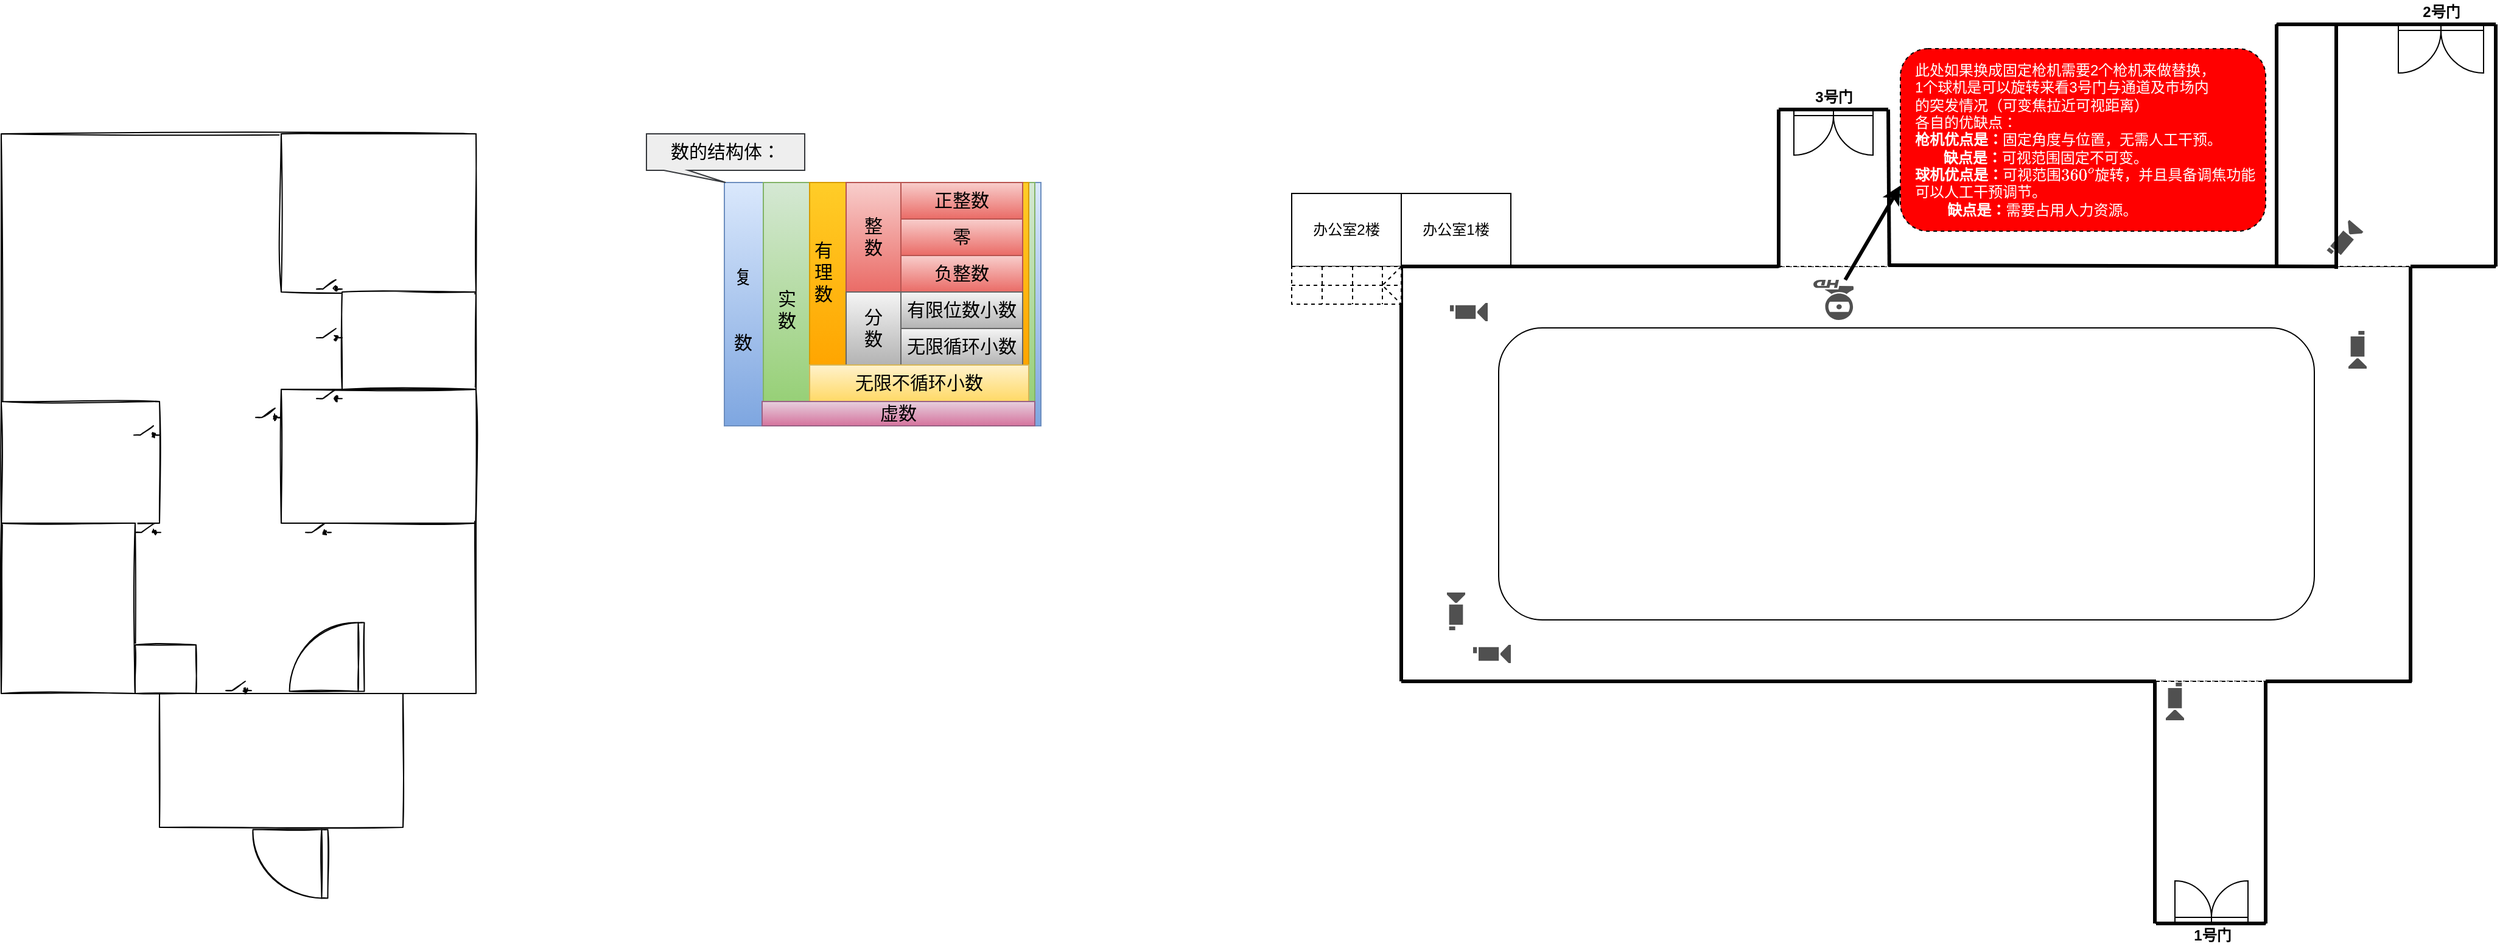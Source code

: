 <mxfile version="15.5.4" type="github">
  <diagram id="6fCMi_AuG_LNMehQtOvi" name="第 1 页">
    <mxGraphModel dx="2674" dy="1606" grid="1" gridSize="10" guides="1" tooltips="1" connect="1" arrows="1" fold="1" page="0" pageScale="1" pageWidth="827" pageHeight="1169" math="1" shadow="0">
      <root>
        <mxCell id="0" />
        <mxCell id="1" parent="0" />
        <mxCell id="gwxJEuXygE5C3Cj5OGOI-29" value="" style="group" parent="1" vertex="1" connectable="0">
          <mxGeometry x="-270" y="-340" width="324" height="240" as="geometry" />
        </mxCell>
        <mxCell id="gwxJEuXygE5C3Cj5OGOI-26" value="" style="rounded=0;whiteSpace=wrap;html=1;sketch=0;hachureGap=4;pointerEvents=0;fontFamily=Architects Daughter;fontSource=https%3A%2F%2Ffonts.googleapis.com%2Fcss%3Ffamily%3DArchitects%2BDaughter;fontSize=15;fillColor=#dae8fc;gradientColor=#7ea6e0;strokeColor=#6c8ebf;" parent="gwxJEuXygE5C3Cj5OGOI-29" vertex="1">
          <mxGeometry x="64" y="40" width="260" height="200" as="geometry" />
        </mxCell>
        <mxCell id="gwxJEuXygE5C3Cj5OGOI-23" value="" style="rounded=0;whiteSpace=wrap;html=1;sketch=0;hachureGap=4;pointerEvents=0;fontFamily=Architects Daughter;fontSource=https%3A%2F%2Ffonts.googleapis.com%2Fcss%3Ffamily%3DArchitects%2BDaughter;fontSize=15;fillColor=#d5e8d4;gradientColor=#97d077;strokeColor=#82b366;" parent="gwxJEuXygE5C3Cj5OGOI-29" vertex="1">
          <mxGeometry x="96" y="40" width="223" height="180" as="geometry" />
        </mxCell>
        <mxCell id="gwxJEuXygE5C3Cj5OGOI-20" value="" style="rounded=0;whiteSpace=wrap;html=1;sketch=0;hachureGap=4;pointerEvents=0;fontFamily=Architects Daughter;fontSource=https%3A%2F%2Ffonts.googleapis.com%2Fcss%3Ffamily%3DArchitects%2BDaughter;fontSize=15;fillColor=#ffcd28;gradientColor=#ffa500;strokeColor=#d79b00;" parent="gwxJEuXygE5C3Cj5OGOI-29" vertex="1">
          <mxGeometry x="134" y="40" width="180" height="150" as="geometry" />
        </mxCell>
        <mxCell id="gwxJEuXygE5C3Cj5OGOI-13" value="&lt;span&gt;正整数&lt;/span&gt;" style="rounded=0;whiteSpace=wrap;html=1;sketch=0;hachureGap=4;pointerEvents=0;fontFamily=Architects Daughter;fontSource=https%3A%2F%2Ffonts.googleapis.com%2Fcss%3Ffamily%3DArchitects%2BDaughter;fontSize=15;fillColor=#f8cecc;gradientColor=#ea6b66;strokeColor=#b85450;" parent="gwxJEuXygE5C3Cj5OGOI-29" vertex="1">
          <mxGeometry x="209" y="40" width="100" height="30" as="geometry" />
        </mxCell>
        <mxCell id="gwxJEuXygE5C3Cj5OGOI-14" value="&lt;span&gt;零&lt;/span&gt;" style="rounded=0;whiteSpace=wrap;html=1;sketch=0;hachureGap=4;pointerEvents=0;fontFamily=Architects Daughter;fontSource=https%3A%2F%2Ffonts.googleapis.com%2Fcss%3Ffamily%3DArchitects%2BDaughter;fontSize=15;fillColor=#f8cecc;gradientColor=#ea6b66;strokeColor=#b85450;" parent="gwxJEuXygE5C3Cj5OGOI-29" vertex="1">
          <mxGeometry x="209" y="70" width="100" height="30" as="geometry" />
        </mxCell>
        <mxCell id="gwxJEuXygE5C3Cj5OGOI-15" value="&lt;span&gt;负整数&lt;/span&gt;" style="rounded=0;whiteSpace=wrap;html=1;sketch=0;hachureGap=4;pointerEvents=0;fontFamily=Architects Daughter;fontSource=https%3A%2F%2Ffonts.googleapis.com%2Fcss%3Ffamily%3DArchitects%2BDaughter;fontSize=15;fillColor=#f8cecc;gradientColor=#ea6b66;strokeColor=#b85450;" parent="gwxJEuXygE5C3Cj5OGOI-29" vertex="1">
          <mxGeometry x="209" y="100" width="100" height="30" as="geometry" />
        </mxCell>
        <mxCell id="gwxJEuXygE5C3Cj5OGOI-16" value="整&lt;br&gt;数" style="rounded=0;whiteSpace=wrap;html=1;sketch=0;hachureGap=4;pointerEvents=0;fontFamily=Architects Daughter;fontSource=https%3A%2F%2Ffonts.googleapis.com%2Fcss%3Ffamily%3DArchitects%2BDaughter;fontSize=15;fillColor=#f8cecc;gradientColor=#ea6b66;strokeColor=#b85450;" parent="gwxJEuXygE5C3Cj5OGOI-29" vertex="1">
          <mxGeometry x="164" y="40" width="45" height="90" as="geometry" />
        </mxCell>
        <mxCell id="gwxJEuXygE5C3Cj5OGOI-17" value="&lt;span&gt;有限位数小数&lt;/span&gt;" style="rounded=0;whiteSpace=wrap;html=1;sketch=0;hachureGap=4;pointerEvents=0;fontFamily=Architects Daughter;fontSource=https%3A%2F%2Ffonts.googleapis.com%2Fcss%3Ffamily%3DArchitects%2BDaughter;fontSize=15;fillColor=#f5f5f5;gradientColor=#b3b3b3;strokeColor=#666666;" parent="gwxJEuXygE5C3Cj5OGOI-29" vertex="1">
          <mxGeometry x="209" y="130" width="100" height="30" as="geometry" />
        </mxCell>
        <mxCell id="gwxJEuXygE5C3Cj5OGOI-18" value="&lt;span&gt;无限循环小数&lt;/span&gt;" style="rounded=0;whiteSpace=wrap;html=1;sketch=0;hachureGap=4;pointerEvents=0;fontFamily=Architects Daughter;fontSource=https%3A%2F%2Ffonts.googleapis.com%2Fcss%3Ffamily%3DArchitects%2BDaughter;fontSize=15;fillColor=#f5f5f5;gradientColor=#b3b3b3;strokeColor=#666666;" parent="gwxJEuXygE5C3Cj5OGOI-29" vertex="1">
          <mxGeometry x="209" y="160" width="100" height="30" as="geometry" />
        </mxCell>
        <mxCell id="gwxJEuXygE5C3Cj5OGOI-19" value="分&lt;br&gt;数" style="rounded=0;whiteSpace=wrap;html=1;sketch=0;hachureGap=4;pointerEvents=0;fontFamily=Architects Daughter;fontSource=https%3A%2F%2Ffonts.googleapis.com%2Fcss%3Ffamily%3DArchitects%2BDaughter;fontSize=15;fillColor=#f5f5f5;gradientColor=#b3b3b3;strokeColor=#666666;" parent="gwxJEuXygE5C3Cj5OGOI-29" vertex="1">
          <mxGeometry x="164" y="130" width="45" height="60" as="geometry" />
        </mxCell>
        <mxCell id="gwxJEuXygE5C3Cj5OGOI-21" value="无限不循环小数" style="rounded=0;whiteSpace=wrap;html=1;sketch=0;hachureGap=4;pointerEvents=0;fontFamily=Architects Daughter;fontSource=https%3A%2F%2Ffonts.googleapis.com%2Fcss%3Ffamily%3DArchitects%2BDaughter;fontSize=15;fillColor=#fff2cc;gradientColor=#ffd966;strokeColor=#d6b656;" parent="gwxJEuXygE5C3Cj5OGOI-29" vertex="1">
          <mxGeometry x="134" y="190" width="180" height="30" as="geometry" />
        </mxCell>
        <mxCell id="gwxJEuXygE5C3Cj5OGOI-22" value="&lt;span&gt;有&lt;/span&gt;&lt;br&gt;&lt;span&gt;理&lt;/span&gt;&lt;br&gt;&lt;span&gt;数&lt;/span&gt;" style="text;html=1;align=center;verticalAlign=middle;resizable=0;points=[];autosize=1;strokeColor=none;fillColor=none;sketch=0;hachureGap=4;pointerEvents=0;fontFamily=Architects Daughter;fontSource=https%3A%2F%2Ffonts.googleapis.com%2Fcss%3Ffamily%3DArchitects%2BDaughter;fontSize=15;" parent="gwxJEuXygE5C3Cj5OGOI-29" vertex="1">
          <mxGeometry x="130" y="84" width="30" height="60" as="geometry" />
        </mxCell>
        <mxCell id="gwxJEuXygE5C3Cj5OGOI-24" value="实&lt;br&gt;数" style="text;html=1;align=center;verticalAlign=middle;resizable=0;points=[];autosize=1;strokeColor=none;fillColor=none;sketch=0;hachureGap=4;pointerEvents=0;fontFamily=Architects Daughter;fontSource=https%3A%2F%2Ffonts.googleapis.com%2Fcss%3Ffamily%3DArchitects%2BDaughter;fontSize=15;" parent="gwxJEuXygE5C3Cj5OGOI-29" vertex="1">
          <mxGeometry x="100" y="125" width="30" height="40" as="geometry" />
        </mxCell>
        <mxCell id="gwxJEuXygE5C3Cj5OGOI-25" value="虚数" style="rounded=0;whiteSpace=wrap;html=1;sketch=0;hachureGap=4;pointerEvents=0;fontFamily=Architects Daughter;fontSource=https%3A%2F%2Ffonts.googleapis.com%2Fcss%3Ffamily%3DArchitects%2BDaughter;fontSize=15;fillColor=#e6d0de;gradientColor=#d5739d;strokeColor=#996185;" parent="gwxJEuXygE5C3Cj5OGOI-29" vertex="1">
          <mxGeometry x="95" y="220" width="224" height="20" as="geometry" />
        </mxCell>
        <mxCell id="gwxJEuXygE5C3Cj5OGOI-27" value="复&lt;br&gt;&lt;br&gt;&lt;br&gt;数" style="text;html=1;align=center;verticalAlign=middle;resizable=0;points=[];autosize=1;strokeColor=none;fillColor=none;sketch=0;hachureGap=4;pointerEvents=0;fontFamily=Architects Daughter;fontSource=https%3A%2F%2Ffonts.googleapis.com%2Fcss%3Ffamily%3DArchitects%2BDaughter;fontSize=15;" parent="gwxJEuXygE5C3Cj5OGOI-29" vertex="1">
          <mxGeometry x="64" y="105" width="30" height="80" as="geometry" />
        </mxCell>
        <mxCell id="gwxJEuXygE5C3Cj5OGOI-28" value="数的结构体：" style="shape=callout;whiteSpace=wrap;html=1;perimeter=calloutPerimeter;sketch=0;hachureGap=4;pointerEvents=0;fontFamily=Architects Daughter;fontSource=https%3A%2F%2Ffonts.googleapis.com%2Fcss%3Ffamily%3DArchitects%2BDaughter;fontSize=15;base=20;position2=0.5;size=10;position=0.11;fillColor=#eeeeee;strokeColor=#36393d;" parent="gwxJEuXygE5C3Cj5OGOI-29" vertex="1">
          <mxGeometry width="130" height="40" as="geometry" />
        </mxCell>
        <mxCell id="jx0e_fa2YBnNlaGwV93j-1" value="" style="rounded=0;whiteSpace=wrap;html=1;sketch=1;hachureGap=4;pointerEvents=0;fontFamily=Architects Daughter;fontSource=https%3A%2F%2Ffonts.googleapis.com%2Fcss%3Ffamily%3DArchitects%2BDaughter;fontSize=20;fillColor=default;strokeColor=default;fontColor=default;" parent="1" vertex="1">
          <mxGeometry x="-800" y="-340" width="390" height="460" as="geometry" />
        </mxCell>
        <mxCell id="jx0e_fa2YBnNlaGwV93j-2" value="" style="rounded=0;whiteSpace=wrap;html=1;sketch=1;hachureGap=4;pointerEvents=0;fontFamily=Architects Daughter;fontSource=https%3A%2F%2Ffonts.googleapis.com%2Fcss%3Ffamily%3DArchitects%2BDaughter;fontSize=20;fontColor=default;strokeColor=default;fillColor=default;" parent="1" vertex="1">
          <mxGeometry x="-670" y="120" width="200" height="110" as="geometry" />
        </mxCell>
        <mxCell id="jx0e_fa2YBnNlaGwV93j-4" value="" style="rounded=0;whiteSpace=wrap;html=1;sketch=1;hachureGap=4;pointerEvents=0;fontFamily=Architects Daughter;fontSource=https%3A%2F%2Ffonts.googleapis.com%2Fcss%3Ffamily%3DArchitects%2BDaughter;fontSize=20;fontColor=default;strokeColor=default;fillColor=default;" parent="1" vertex="1">
          <mxGeometry x="-800" y="-120" width="130" height="100" as="geometry" />
        </mxCell>
        <mxCell id="jx0e_fa2YBnNlaGwV93j-5" value="" style="rounded=0;whiteSpace=wrap;html=1;sketch=1;hachureGap=4;pointerEvents=0;fontFamily=Architects Daughter;fontSource=https%3A%2F%2Ffonts.googleapis.com%2Fcss%3Ffamily%3DArchitects%2BDaughter;fontSize=20;fontColor=default;strokeColor=default;fillColor=default;" parent="1" vertex="1">
          <mxGeometry x="-570" y="-130" width="160" height="110" as="geometry" />
        </mxCell>
        <mxCell id="jx0e_fa2YBnNlaGwV93j-6" value="" style="rounded=0;whiteSpace=wrap;html=1;sketch=1;hachureGap=4;pointerEvents=0;fontFamily=Architects Daughter;fontSource=https%3A%2F%2Ffonts.googleapis.com%2Fcss%3Ffamily%3DArchitects%2BDaughter;fontSize=20;fontColor=default;strokeColor=default;fillColor=default;" parent="1" vertex="1">
          <mxGeometry x="-570" y="-340" width="160" height="130" as="geometry" />
        </mxCell>
        <mxCell id="jx0e_fa2YBnNlaGwV93j-7" value="" style="rounded=0;whiteSpace=wrap;html=1;sketch=1;hachureGap=4;pointerEvents=0;fontFamily=Architects Daughter;fontSource=https%3A%2F%2Ffonts.googleapis.com%2Fcss%3Ffamily%3DArchitects%2BDaughter;fontSize=20;fontColor=default;strokeColor=default;fillColor=default;" parent="1" vertex="1">
          <mxGeometry x="-520" y="-210" width="110" height="80" as="geometry" />
        </mxCell>
        <mxCell id="jx0e_fa2YBnNlaGwV93j-8" value="" style="rounded=0;whiteSpace=wrap;html=1;sketch=1;hachureGap=4;pointerEvents=0;fontFamily=Architects Daughter;fontSource=https%3A%2F%2Ffonts.googleapis.com%2Fcss%3Ffamily%3DArchitects%2BDaughter;fontSize=20;fontColor=default;strokeColor=default;fillColor=default;" parent="1" vertex="1">
          <mxGeometry x="-800" y="-20" width="110" height="140" as="geometry" />
        </mxCell>
        <mxCell id="jx0e_fa2YBnNlaGwV93j-9" value="" style="verticalLabelPosition=bottom;html=1;verticalAlign=top;align=center;shape=mxgraph.floorplan.doorRight;aspect=fixed;sketch=1;hachureGap=4;pointerEvents=0;fontFamily=Architects Daughter;fontSource=https%3A%2F%2Ffonts.googleapis.com%2Fcss%3Ffamily%3DArchitects%2BDaughter;fontSize=20;fontColor=default;strokeColor=default;fillColor=default;rotation=90;flipV=0;flipH=1;" parent="1" vertex="1">
          <mxGeometry x="-590" y="230" width="56.47" height="60" as="geometry" />
        </mxCell>
        <mxCell id="jx0e_fa2YBnNlaGwV93j-10" value="" style="verticalLabelPosition=bottom;html=1;verticalAlign=top;align=center;shape=mxgraph.floorplan.doorRight;aspect=fixed;sketch=1;hachureGap=4;pointerEvents=0;fontFamily=Architects Daughter;fontSource=https%3A%2F%2Ffonts.googleapis.com%2Fcss%3Ffamily%3DArchitects%2BDaughter;fontSize=20;fontColor=default;strokeColor=default;fillColor=default;rotation=90;flipV=0;flipH=0;" parent="1" vertex="1">
          <mxGeometry x="-560" y="60" width="56.47" height="60" as="geometry" />
        </mxCell>
        <mxCell id="jx0e_fa2YBnNlaGwV93j-12" value="" style="rounded=0;whiteSpace=wrap;html=1;sketch=1;hachureGap=4;pointerEvents=0;fontFamily=Architects Daughter;fontSource=https%3A%2F%2Ffonts.googleapis.com%2Fcss%3Ffamily%3DArchitects%2BDaughter;fontSize=20;fontColor=default;strokeColor=default;fillColor=default;" parent="1" vertex="1">
          <mxGeometry x="-690" y="80" width="50" height="40" as="geometry" />
        </mxCell>
        <mxCell id="jx0e_fa2YBnNlaGwV93j-13" value="" style="pointerEvents=1;verticalLabelPosition=bottom;shadow=0;dashed=0;align=center;html=1;verticalAlign=top;shape=mxgraph.electrical.electro-mechanical.switch_disconnector;sketch=1;hachureGap=4;fontFamily=Architects Daughter;fontSource=https%3A%2F%2Ffonts.googleapis.com%2Fcss%3Ffamily%3DArchitects%2BDaughter;fontSize=20;fontColor=default;strokeColor=default;fillColor=default;" parent="1" vertex="1">
          <mxGeometry x="-591" y="-114.5" width="21" height="9" as="geometry" />
        </mxCell>
        <mxCell id="jx0e_fa2YBnNlaGwV93j-14" value="" style="pointerEvents=1;verticalLabelPosition=bottom;shadow=0;dashed=0;align=center;html=1;verticalAlign=top;shape=mxgraph.electrical.electro-mechanical.switch_disconnector;sketch=1;hachureGap=4;fontFamily=Architects Daughter;fontSource=https%3A%2F%2Ffonts.googleapis.com%2Fcss%3Ffamily%3DArchitects%2BDaughter;fontSize=20;fontColor=default;strokeColor=default;fillColor=default;" parent="1" vertex="1">
          <mxGeometry x="-550" y="-20" width="21" height="9" as="geometry" />
        </mxCell>
        <mxCell id="jx0e_fa2YBnNlaGwV93j-15" value="" style="pointerEvents=1;verticalLabelPosition=bottom;shadow=0;dashed=0;align=center;html=1;verticalAlign=top;shape=mxgraph.electrical.electro-mechanical.switch_disconnector;sketch=1;hachureGap=4;fontFamily=Architects Daughter;fontSource=https%3A%2F%2Ffonts.googleapis.com%2Fcss%3Ffamily%3DArchitects%2BDaughter;fontSize=20;fontColor=default;strokeColor=default;fillColor=default;" parent="1" vertex="1">
          <mxGeometry x="-690" y="-20" width="21" height="9" as="geometry" />
        </mxCell>
        <mxCell id="jx0e_fa2YBnNlaGwV93j-16" value="" style="pointerEvents=1;verticalLabelPosition=bottom;shadow=0;dashed=0;align=center;html=1;verticalAlign=top;shape=mxgraph.electrical.electro-mechanical.switch_disconnector;sketch=1;hachureGap=4;fontFamily=Architects Daughter;fontSource=https%3A%2F%2Ffonts.googleapis.com%2Fcss%3Ffamily%3DArchitects%2BDaughter;fontSize=20;fontColor=default;strokeColor=default;fillColor=default;" parent="1" vertex="1">
          <mxGeometry x="-615.5" y="110" width="21" height="9" as="geometry" />
        </mxCell>
        <mxCell id="jx0e_fa2YBnNlaGwV93j-18" value="" style="pointerEvents=1;verticalLabelPosition=bottom;shadow=0;dashed=0;align=center;html=1;verticalAlign=top;shape=mxgraph.electrical.electro-mechanical.switch_disconnector;sketch=1;hachureGap=4;fontFamily=Architects Daughter;fontSource=https%3A%2F%2Ffonts.googleapis.com%2Fcss%3Ffamily%3DArchitects%2BDaughter;fontSize=20;fontColor=default;strokeColor=default;fillColor=default;" parent="1" vertex="1">
          <mxGeometry x="-541" y="-220" width="21" height="9" as="geometry" />
        </mxCell>
        <mxCell id="jx0e_fa2YBnNlaGwV93j-19" value="" style="pointerEvents=1;verticalLabelPosition=bottom;shadow=0;dashed=0;align=center;html=1;verticalAlign=top;shape=mxgraph.electrical.electro-mechanical.switch_disconnector;sketch=1;hachureGap=4;fontFamily=Architects Daughter;fontSource=https%3A%2F%2Ffonts.googleapis.com%2Fcss%3Ffamily%3DArchitects%2BDaughter;fontSize=20;fontColor=default;strokeColor=default;fillColor=default;" parent="1" vertex="1">
          <mxGeometry x="-541" y="-130" width="21" height="9" as="geometry" />
        </mxCell>
        <mxCell id="jx0e_fa2YBnNlaGwV93j-20" value="" style="pointerEvents=1;verticalLabelPosition=bottom;shadow=0;dashed=0;align=center;html=1;verticalAlign=top;shape=mxgraph.electrical.electro-mechanical.switch_disconnector;sketch=1;hachureGap=4;fontFamily=Architects Daughter;fontSource=https%3A%2F%2Ffonts.googleapis.com%2Fcss%3Ffamily%3DArchitects%2BDaughter;fontSize=20;fontColor=default;strokeColor=default;fillColor=default;" parent="1" vertex="1">
          <mxGeometry x="-541" y="-180" width="21" height="9" as="geometry" />
        </mxCell>
        <mxCell id="jx0e_fa2YBnNlaGwV93j-21" value="" style="pointerEvents=1;verticalLabelPosition=bottom;shadow=0;dashed=0;align=center;html=1;verticalAlign=top;shape=mxgraph.electrical.electro-mechanical.switch_disconnector;sketch=1;hachureGap=4;fontFamily=Architects Daughter;fontSource=https%3A%2F%2Ffonts.googleapis.com%2Fcss%3Ffamily%3DArchitects%2BDaughter;fontSize=20;fontColor=default;strokeColor=default;fillColor=default;" parent="1" vertex="1">
          <mxGeometry x="-691" y="-100" width="21" height="9" as="geometry" />
        </mxCell>
        <mxCell id="Y5GdB780C8dfaHOP3ptr-1" value="办公室1楼" style="rounded=0;whiteSpace=wrap;html=1;" vertex="1" parent="1">
          <mxGeometry x="350" y="-291" width="90" height="60" as="geometry" />
        </mxCell>
        <mxCell id="Y5GdB780C8dfaHOP3ptr-2" value="" style="rounded=0;whiteSpace=wrap;html=1;dashed=1;" vertex="1" parent="1">
          <mxGeometry x="350" y="-231" width="830" height="341" as="geometry" />
        </mxCell>
        <mxCell id="Y5GdB780C8dfaHOP3ptr-3" value="办公室2楼" style="rounded=0;whiteSpace=wrap;html=1;" vertex="1" parent="1">
          <mxGeometry x="260" y="-291" width="90" height="60" as="geometry" />
        </mxCell>
        <mxCell id="Y5GdB780C8dfaHOP3ptr-4" value="" style="rounded=0;whiteSpace=wrap;html=1;dashed=1;" vertex="1" parent="1">
          <mxGeometry x="660" y="-360" width="90" height="129" as="geometry" />
        </mxCell>
        <mxCell id="Y5GdB780C8dfaHOP3ptr-5" value="" style="rounded=1;whiteSpace=wrap;html=1;" vertex="1" parent="1">
          <mxGeometry x="430" y="-180.5" width="670" height="240" as="geometry" />
        </mxCell>
        <mxCell id="Y5GdB780C8dfaHOP3ptr-6" value="" style="sketch=0;pointerEvents=1;shadow=0;dashed=0;html=1;strokeColor=none;fillColor=#505050;labelPosition=center;verticalLabelPosition=bottom;verticalAlign=top;outlineConnect=0;align=center;shape=mxgraph.office.devices.video_camera;" vertex="1" parent="1">
          <mxGeometry x="409" y="80" width="31" height="15" as="geometry" />
        </mxCell>
        <mxCell id="Y5GdB780C8dfaHOP3ptr-7" value="" style="sketch=0;pointerEvents=1;shadow=0;dashed=0;html=1;strokeColor=none;fillColor=#505050;labelPosition=center;verticalLabelPosition=bottom;verticalAlign=top;outlineConnect=0;align=center;shape=mxgraph.office.devices.video_camera;rotation=-90;" vertex="1" parent="1">
          <mxGeometry x="379.5" y="45" width="31" height="15" as="geometry" />
        </mxCell>
        <mxCell id="Y5GdB780C8dfaHOP3ptr-8" value="" style="sketch=0;pointerEvents=1;shadow=0;dashed=0;html=1;strokeColor=none;fillColor=#505050;labelPosition=center;verticalLabelPosition=bottom;verticalAlign=top;outlineConnect=0;align=center;shape=mxgraph.office.devices.video_camera;" vertex="1" parent="1">
          <mxGeometry x="390" y="-201" width="31" height="15" as="geometry" />
        </mxCell>
        <mxCell id="Y5GdB780C8dfaHOP3ptr-9" value="" style="sketch=0;pointerEvents=1;shadow=0;dashed=0;html=1;strokeColor=none;fillColor=#505050;labelPosition=center;verticalLabelPosition=bottom;verticalAlign=top;outlineConnect=0;align=center;shape=mxgraph.office.devices.video_camera;rotation=90;" vertex="1" parent="1">
          <mxGeometry x="1120" y="-170" width="31" height="15" as="geometry" />
        </mxCell>
        <mxCell id="Y5GdB780C8dfaHOP3ptr-10" value="" style="verticalLabelPosition=bottom;html=1;verticalAlign=top;align=center;shape=mxgraph.floorplan.doorUneven;dx=0.5;" vertex="1" parent="1">
          <mxGeometry x="672.5" y="-360" width="65" height="50" as="geometry" />
        </mxCell>
        <mxCell id="Y5GdB780C8dfaHOP3ptr-11" value="" style="rounded=0;whiteSpace=wrap;html=1;dashed=1;" vertex="1" parent="1">
          <mxGeometry x="1069" y="-430" width="180" height="199" as="geometry" />
        </mxCell>
        <mxCell id="Y5GdB780C8dfaHOP3ptr-12" value="" style="verticalLabelPosition=bottom;html=1;verticalAlign=top;align=center;shape=mxgraph.floorplan.doorUneven;dx=0.5;" vertex="1" parent="1">
          <mxGeometry x="1169" y="-430" width="70" height="30" as="geometry" />
        </mxCell>
        <mxCell id="Y5GdB780C8dfaHOP3ptr-13" value="" style="rounded=0;whiteSpace=wrap;html=1;" vertex="1" parent="1">
          <mxGeometry x="1069" y="-430" width="50" height="199" as="geometry" />
        </mxCell>
        <mxCell id="Y5GdB780C8dfaHOP3ptr-14" value="" style="sketch=0;pointerEvents=1;shadow=0;dashed=0;html=1;strokeColor=none;fillColor=#505050;labelPosition=center;verticalLabelPosition=bottom;verticalAlign=top;outlineConnect=0;align=center;shape=mxgraph.office.devices.video_camera;rotation=-50;" vertex="1" parent="1">
          <mxGeometry x="1109" y="-260" width="31" height="15" as="geometry" />
        </mxCell>
        <mxCell id="Y5GdB780C8dfaHOP3ptr-16" value="" style="rounded=0;whiteSpace=wrap;html=1;dashed=1;" vertex="1" parent="1">
          <mxGeometry x="970" y="110" width="90" height="199" as="geometry" />
        </mxCell>
        <mxCell id="Y5GdB780C8dfaHOP3ptr-17" value="" style="verticalLabelPosition=bottom;html=1;verticalAlign=top;align=center;shape=mxgraph.floorplan.doorUneven;dx=0.5;rotation=-180;" vertex="1" parent="1">
          <mxGeometry x="985.5" y="288" width="60" height="21" as="geometry" />
        </mxCell>
        <mxCell id="Y5GdB780C8dfaHOP3ptr-18" value="" style="sketch=0;pointerEvents=1;shadow=0;dashed=0;html=1;strokeColor=none;fillColor=#505050;labelPosition=center;verticalLabelPosition=bottom;verticalAlign=top;outlineConnect=0;align=center;shape=mxgraph.office.devices.video_camera;rotation=90;" vertex="1" parent="1">
          <mxGeometry x="970" y="119" width="31" height="15" as="geometry" />
        </mxCell>
        <mxCell id="Y5GdB780C8dfaHOP3ptr-19" value="" style="sketch=0;pointerEvents=1;shadow=0;dashed=0;html=1;strokeColor=none;fillColor=#505050;labelPosition=center;verticalLabelPosition=bottom;verticalAlign=top;outlineConnect=0;align=center;shape=mxgraph.office.devices.webcam_hd;rotation=-180;" vertex="1" parent="1">
          <mxGeometry x="688.5" y="-220" width="33" height="33" as="geometry" />
        </mxCell>
        <mxCell id="Y5GdB780C8dfaHOP3ptr-20" value="1号门" style="text;html=1;align=center;verticalAlign=middle;resizable=0;points=[];autosize=1;strokeColor=none;fillColor=none;fontStyle=1" vertex="1" parent="1">
          <mxGeometry x="990.5" y="309" width="50" height="20" as="geometry" />
        </mxCell>
        <mxCell id="Y5GdB780C8dfaHOP3ptr-21" value="2号门" style="text;html=1;align=center;verticalAlign=middle;resizable=0;points=[];autosize=1;strokeColor=none;fillColor=none;fontStyle=1" vertex="1" parent="1">
          <mxGeometry x="1179" y="-450" width="50" height="20" as="geometry" />
        </mxCell>
        <mxCell id="Y5GdB780C8dfaHOP3ptr-22" value="3号门" style="text;html=1;align=center;verticalAlign=middle;resizable=0;points=[];autosize=1;strokeColor=none;fillColor=none;fontStyle=1" vertex="1" parent="1">
          <mxGeometry x="680" y="-380" width="50" height="20" as="geometry" />
        </mxCell>
        <mxCell id="Y5GdB780C8dfaHOP3ptr-23" value="" style="endArrow=none;html=1;rounded=0;entryX=0;entryY=0;entryDx=0;entryDy=0;strokeWidth=3;" edge="1" parent="1" target="Y5GdB780C8dfaHOP3ptr-2">
          <mxGeometry width="50" height="50" relative="1" as="geometry">
            <mxPoint x="660" y="-231" as="sourcePoint" />
            <mxPoint x="320" y="-200" as="targetPoint" />
          </mxGeometry>
        </mxCell>
        <mxCell id="Y5GdB780C8dfaHOP3ptr-24" value="" style="endArrow=none;html=1;rounded=0;entryX=0;entryY=0;entryDx=0;entryDy=0;strokeWidth=3;exitX=1;exitY=1;exitDx=0;exitDy=0;" edge="1" parent="1" source="Y5GdB780C8dfaHOP3ptr-13">
          <mxGeometry width="50" height="50" relative="1" as="geometry">
            <mxPoint x="1060" y="-232" as="sourcePoint" />
            <mxPoint x="750" y="-232" as="targetPoint" />
          </mxGeometry>
        </mxCell>
        <mxCell id="Y5GdB780C8dfaHOP3ptr-25" value="" style="endArrow=none;html=1;rounded=0;entryX=0;entryY=0;entryDx=0;entryDy=0;strokeWidth=3;" edge="1" parent="1">
          <mxGeometry width="50" height="50" relative="1" as="geometry">
            <mxPoint x="1249" y="-231" as="sourcePoint" />
            <mxPoint x="1179" y="-231" as="targetPoint" />
          </mxGeometry>
        </mxCell>
        <mxCell id="Y5GdB780C8dfaHOP3ptr-26" value="" style="endArrow=none;html=1;rounded=0;entryX=1;entryY=1;entryDx=0;entryDy=0;strokeWidth=3;exitX=1;exitY=0;exitDx=0;exitDy=0;" edge="1" parent="1" source="Y5GdB780C8dfaHOP3ptr-11" target="Y5GdB780C8dfaHOP3ptr-11">
          <mxGeometry width="50" height="50" relative="1" as="geometry">
            <mxPoint x="1529" y="-196" as="sourcePoint" />
            <mxPoint x="1219" y="-196" as="targetPoint" />
          </mxGeometry>
        </mxCell>
        <mxCell id="Y5GdB780C8dfaHOP3ptr-27" value="" style="endArrow=none;html=1;rounded=0;entryX=0;entryY=0;entryDx=0;entryDy=0;strokeWidth=3;exitX=1;exitY=0;exitDx=0;exitDy=0;" edge="1" parent="1" source="Y5GdB780C8dfaHOP3ptr-11" target="Y5GdB780C8dfaHOP3ptr-13">
          <mxGeometry width="50" height="50" relative="1" as="geometry">
            <mxPoint x="719" y="-191" as="sourcePoint" />
            <mxPoint x="409" y="-191" as="targetPoint" />
          </mxGeometry>
        </mxCell>
        <mxCell id="Y5GdB780C8dfaHOP3ptr-28" value="" style="endArrow=none;html=1;rounded=0;strokeWidth=3;exitX=0;exitY=0;exitDx=0;exitDy=0;" edge="1" parent="1" source="Y5GdB780C8dfaHOP3ptr-13">
          <mxGeometry width="50" height="50" relative="1" as="geometry">
            <mxPoint x="729" y="-181" as="sourcePoint" />
            <mxPoint x="1069" y="-230" as="targetPoint" />
          </mxGeometry>
        </mxCell>
        <mxCell id="Y5GdB780C8dfaHOP3ptr-29" value="" style="endArrow=none;html=1;rounded=0;strokeWidth=3;exitX=0;exitY=0;exitDx=0;exitDy=0;" edge="1" parent="1">
          <mxGeometry width="50" height="50" relative="1" as="geometry">
            <mxPoint x="1118" y="-429" as="sourcePoint" />
            <mxPoint x="1118" y="-229" as="targetPoint" />
          </mxGeometry>
        </mxCell>
        <mxCell id="Y5GdB780C8dfaHOP3ptr-30" value="" style="endArrow=none;html=1;rounded=0;strokeWidth=3;exitX=1;exitY=0;exitDx=0;exitDy=0;entryX=1;entryY=1;entryDx=0;entryDy=0;" edge="1" parent="1">
          <mxGeometry width="50" height="50" relative="1" as="geometry">
            <mxPoint x="1179" y="-231" as="sourcePoint" />
            <mxPoint x="1179" y="110" as="targetPoint" />
            <Array as="points">
              <mxPoint x="1179" y="-60" />
            </Array>
          </mxGeometry>
        </mxCell>
        <mxCell id="Y5GdB780C8dfaHOP3ptr-31" value="" style="endArrow=none;html=1;rounded=0;strokeWidth=3;exitX=0;exitY=0;exitDx=0;exitDy=0;entryX=0;entryY=1;entryDx=0;entryDy=0;" edge="1" parent="1" source="Y5GdB780C8dfaHOP3ptr-16" target="Y5GdB780C8dfaHOP3ptr-2">
          <mxGeometry width="50" height="50" relative="1" as="geometry">
            <mxPoint x="1080" y="-400" as="sourcePoint" />
            <mxPoint x="1080" y="-200" as="targetPoint" />
          </mxGeometry>
        </mxCell>
        <mxCell id="Y5GdB780C8dfaHOP3ptr-32" value="" style="endArrow=none;html=1;rounded=0;strokeWidth=3;exitX=1;exitY=1;exitDx=0;exitDy=0;" edge="1" parent="1" source="Y5GdB780C8dfaHOP3ptr-2">
          <mxGeometry width="50" height="50" relative="1" as="geometry">
            <mxPoint x="1090" y="-390" as="sourcePoint" />
            <mxPoint x="1060" y="110" as="targetPoint" />
          </mxGeometry>
        </mxCell>
        <mxCell id="Y5GdB780C8dfaHOP3ptr-33" value="" style="endArrow=none;html=1;rounded=0;strokeWidth=3;exitX=1;exitY=0;exitDx=0;exitDy=0;entryX=1;entryY=1;entryDx=0;entryDy=0;" edge="1" parent="1" source="Y5GdB780C8dfaHOP3ptr-16" target="Y5GdB780C8dfaHOP3ptr-16">
          <mxGeometry width="50" height="50" relative="1" as="geometry">
            <mxPoint x="1100" y="-380" as="sourcePoint" />
            <mxPoint x="1100" y="-180" as="targetPoint" />
          </mxGeometry>
        </mxCell>
        <mxCell id="Y5GdB780C8dfaHOP3ptr-34" value="" style="endArrow=none;html=1;rounded=0;strokeWidth=3;exitX=1;exitY=0;exitDx=0;exitDy=0;entryX=1;entryY=1;entryDx=0;entryDy=0;" edge="1" parent="1">
          <mxGeometry width="50" height="50" relative="1" as="geometry">
            <mxPoint x="969" y="110" as="sourcePoint" />
            <mxPoint x="969" y="309" as="targetPoint" />
          </mxGeometry>
        </mxCell>
        <mxCell id="Y5GdB780C8dfaHOP3ptr-35" value="" style="endArrow=none;html=1;rounded=0;strokeWidth=3;entryX=0;entryY=1;entryDx=0;entryDy=0;" edge="1" parent="1" target="Y5GdB780C8dfaHOP3ptr-16">
          <mxGeometry width="50" height="50" relative="1" as="geometry">
            <mxPoint x="1060" y="309" as="sourcePoint" />
            <mxPoint x="1080" y="329" as="targetPoint" />
          </mxGeometry>
        </mxCell>
        <mxCell id="Y5GdB780C8dfaHOP3ptr-36" value="" style="endArrow=none;html=1;rounded=0;strokeWidth=3;entryX=0;entryY=1;entryDx=0;entryDy=0;" edge="1" parent="1" target="Y5GdB780C8dfaHOP3ptr-2">
          <mxGeometry width="50" height="50" relative="1" as="geometry">
            <mxPoint x="350" y="-230" as="sourcePoint" />
            <mxPoint x="1090" y="339" as="targetPoint" />
          </mxGeometry>
        </mxCell>
        <mxCell id="Y5GdB780C8dfaHOP3ptr-37" value="" style="verticalLabelPosition=bottom;html=1;verticalAlign=top;align=center;shape=mxgraph.floorplan.stairsRest;dashed=1;" vertex="1" parent="1">
          <mxGeometry x="260" y="-231" width="90" height="31" as="geometry" />
        </mxCell>
        <mxCell id="Y5GdB780C8dfaHOP3ptr-39" value="" style="endArrow=classic;html=1;rounded=0;strokeWidth=3;entryX=0;entryY=0.75;entryDx=0;entryDy=0;" edge="1" parent="1" source="Y5GdB780C8dfaHOP3ptr-19" target="Y5GdB780C8dfaHOP3ptr-40">
          <mxGeometry width="50" height="50" relative="1" as="geometry">
            <mxPoint x="730" y="-180" as="sourcePoint" />
            <mxPoint x="780" y="-230" as="targetPoint" />
          </mxGeometry>
        </mxCell>
        <mxCell id="Y5GdB780C8dfaHOP3ptr-40" value="" style="rounded=1;whiteSpace=wrap;html=1;dashed=1;align=left;fillColor=#FF0000;" vertex="1" parent="1">
          <mxGeometry x="760" y="-410" width="300" height="150" as="geometry" />
        </mxCell>
        <mxCell id="Y5GdB780C8dfaHOP3ptr-38" value="&lt;font color=&quot;#ffffff&quot;&gt;此处如果换成固定枪机需要2个枪机来做替换，&lt;br&gt;1个球机是可以旋转来看3号门与通道及市场内&lt;br&gt;的突发情况（可变焦拉近可视距离）&lt;br&gt;各自的优缺点：&lt;br&gt;&lt;b&gt;枪机优点是：&lt;/b&gt;固定角度与位置，无需人工干预。&lt;br&gt;&amp;nbsp; &amp;nbsp; &amp;nbsp; &amp;nbsp;&lt;b&gt;缺点是：&lt;/b&gt;可视范围固定不可变。&lt;br&gt;&lt;b&gt;球机优点是：&lt;/b&gt;可视范围`360^o`旋转，并且具备调焦功能&lt;br&gt;可以人工干预调节。&lt;br&gt;&lt;b&gt;&amp;nbsp; &amp;nbsp; &amp;nbsp; &amp;nbsp; 缺点是：&lt;/b&gt;需要占用人力资源。&lt;/font&gt;" style="text;html=1;align=left;verticalAlign=middle;resizable=0;points=[];autosize=1;strokeColor=none;fillColor=none;" vertex="1" parent="1">
          <mxGeometry x="770" y="-400" width="310" height="130" as="geometry" />
        </mxCell>
        <mxCell id="Y5GdB780C8dfaHOP3ptr-41" value="" style="endArrow=none;html=1;rounded=0;strokeWidth=3;exitX=0;exitY=0;exitDx=0;exitDy=0;" edge="1" parent="1" source="Y5GdB780C8dfaHOP3ptr-4">
          <mxGeometry width="50" height="50" relative="1" as="geometry">
            <mxPoint x="1128" y="-419" as="sourcePoint" />
            <mxPoint x="660" y="-230" as="targetPoint" />
          </mxGeometry>
        </mxCell>
        <mxCell id="Y5GdB780C8dfaHOP3ptr-42" value="" style="endArrow=none;html=1;rounded=0;strokeWidth=3;exitX=1;exitY=0;exitDx=0;exitDy=0;entryX=0.483;entryY=-0.003;entryDx=0;entryDy=0;entryPerimeter=0;" edge="1" parent="1" source="Y5GdB780C8dfaHOP3ptr-4" target="Y5GdB780C8dfaHOP3ptr-2">
          <mxGeometry width="50" height="50" relative="1" as="geometry">
            <mxPoint x="670" y="-350" as="sourcePoint" />
            <mxPoint x="670" y="-220" as="targetPoint" />
          </mxGeometry>
        </mxCell>
        <mxCell id="Y5GdB780C8dfaHOP3ptr-43" value="" style="endArrow=none;html=1;rounded=0;strokeWidth=3;exitX=0;exitY=0;exitDx=0;exitDy=0;entryX=1;entryY=0;entryDx=0;entryDy=0;" edge="1" parent="1" source="Y5GdB780C8dfaHOP3ptr-4" target="Y5GdB780C8dfaHOP3ptr-4">
          <mxGeometry width="50" height="50" relative="1" as="geometry">
            <mxPoint x="680" y="-340" as="sourcePoint" />
            <mxPoint x="680" y="-210" as="targetPoint" />
          </mxGeometry>
        </mxCell>
      </root>
    </mxGraphModel>
  </diagram>
</mxfile>
